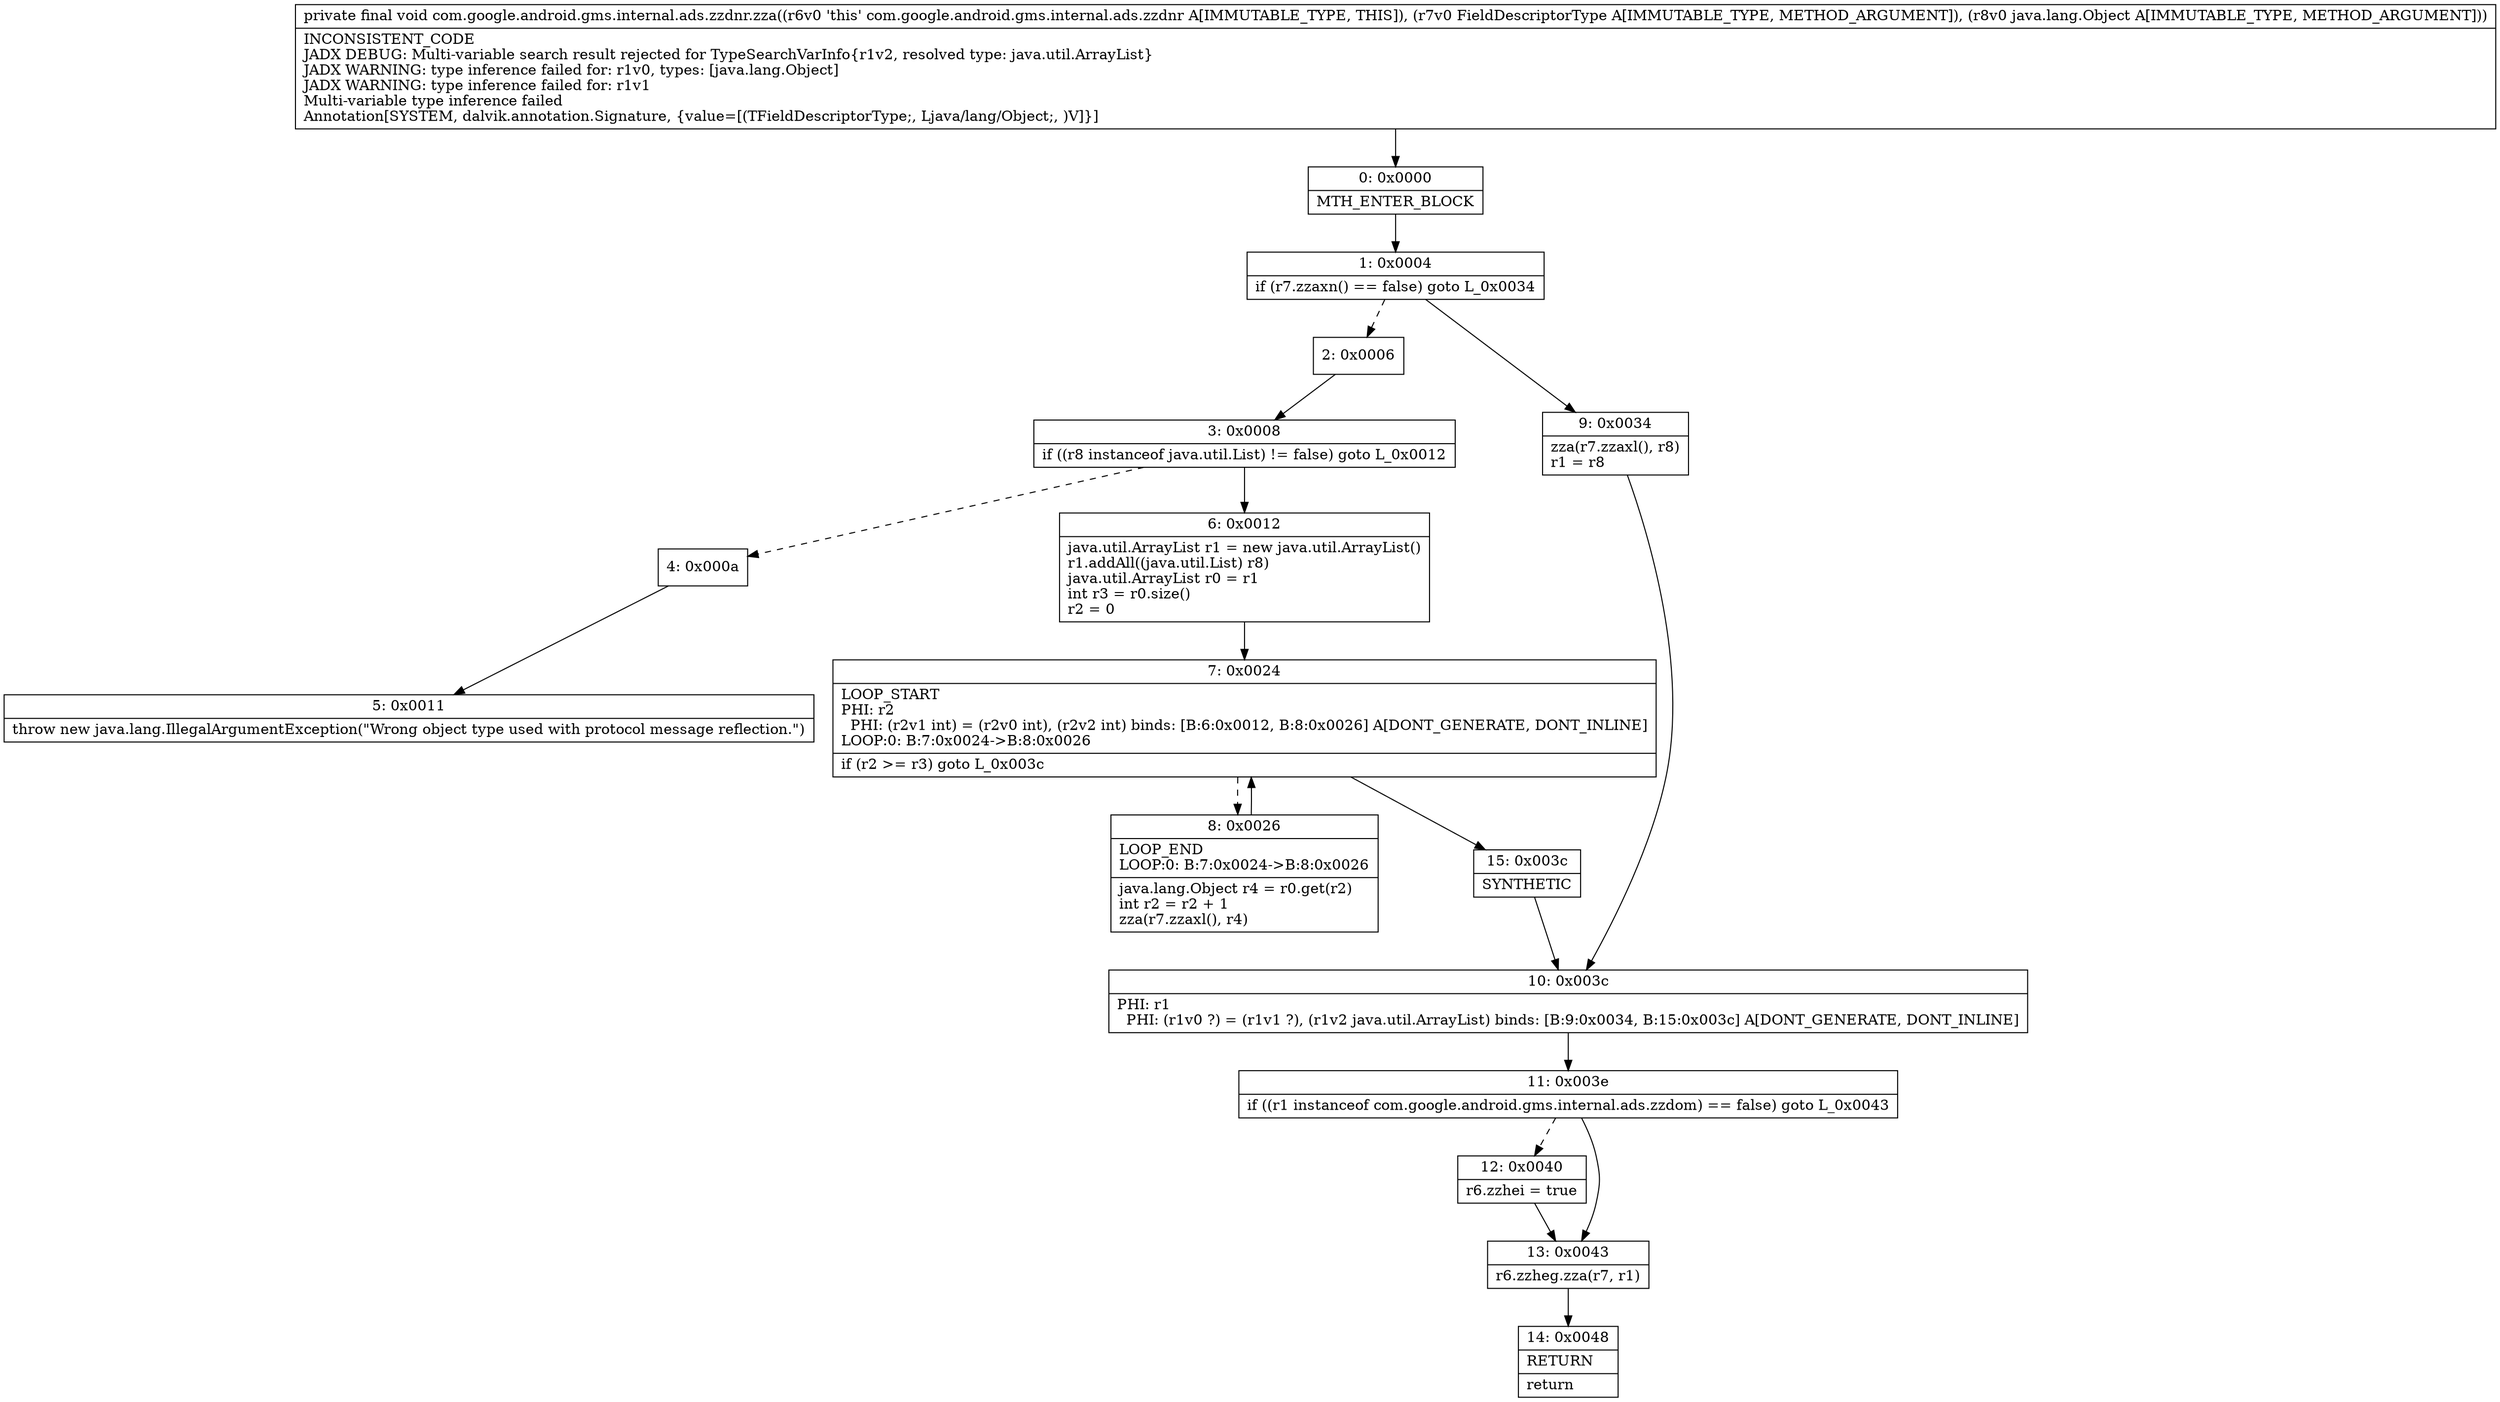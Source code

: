 digraph "CFG forcom.google.android.gms.internal.ads.zzdnr.zza(Lcom\/google\/android\/gms\/internal\/ads\/zzdnt;Ljava\/lang\/Object;)V" {
Node_0 [shape=record,label="{0\:\ 0x0000|MTH_ENTER_BLOCK\l}"];
Node_1 [shape=record,label="{1\:\ 0x0004|if (r7.zzaxn() == false) goto L_0x0034\l}"];
Node_2 [shape=record,label="{2\:\ 0x0006}"];
Node_3 [shape=record,label="{3\:\ 0x0008|if ((r8 instanceof java.util.List) != false) goto L_0x0012\l}"];
Node_4 [shape=record,label="{4\:\ 0x000a}"];
Node_5 [shape=record,label="{5\:\ 0x0011|throw new java.lang.IllegalArgumentException(\"Wrong object type used with protocol message reflection.\")\l}"];
Node_6 [shape=record,label="{6\:\ 0x0012|java.util.ArrayList r1 = new java.util.ArrayList()\lr1.addAll((java.util.List) r8)\ljava.util.ArrayList r0 = r1\lint r3 = r0.size()\lr2 = 0\l}"];
Node_7 [shape=record,label="{7\:\ 0x0024|LOOP_START\lPHI: r2 \l  PHI: (r2v1 int) = (r2v0 int), (r2v2 int) binds: [B:6:0x0012, B:8:0x0026] A[DONT_GENERATE, DONT_INLINE]\lLOOP:0: B:7:0x0024\-\>B:8:0x0026\l|if (r2 \>= r3) goto L_0x003c\l}"];
Node_8 [shape=record,label="{8\:\ 0x0026|LOOP_END\lLOOP:0: B:7:0x0024\-\>B:8:0x0026\l|java.lang.Object r4 = r0.get(r2)\lint r2 = r2 + 1\lzza(r7.zzaxl(), r4)\l}"];
Node_9 [shape=record,label="{9\:\ 0x0034|zza(r7.zzaxl(), r8)\lr1 = r8\l}"];
Node_10 [shape=record,label="{10\:\ 0x003c|PHI: r1 \l  PHI: (r1v0 ?) = (r1v1 ?), (r1v2 java.util.ArrayList) binds: [B:9:0x0034, B:15:0x003c] A[DONT_GENERATE, DONT_INLINE]\l}"];
Node_11 [shape=record,label="{11\:\ 0x003e|if ((r1 instanceof com.google.android.gms.internal.ads.zzdom) == false) goto L_0x0043\l}"];
Node_12 [shape=record,label="{12\:\ 0x0040|r6.zzhei = true\l}"];
Node_13 [shape=record,label="{13\:\ 0x0043|r6.zzheg.zza(r7, r1)\l}"];
Node_14 [shape=record,label="{14\:\ 0x0048|RETURN\l|return\l}"];
Node_15 [shape=record,label="{15\:\ 0x003c|SYNTHETIC\l}"];
MethodNode[shape=record,label="{private final void com.google.android.gms.internal.ads.zzdnr.zza((r6v0 'this' com.google.android.gms.internal.ads.zzdnr A[IMMUTABLE_TYPE, THIS]), (r7v0 FieldDescriptorType A[IMMUTABLE_TYPE, METHOD_ARGUMENT]), (r8v0 java.lang.Object A[IMMUTABLE_TYPE, METHOD_ARGUMENT]))  | INCONSISTENT_CODE\lJADX DEBUG: Multi\-variable search result rejected for TypeSearchVarInfo\{r1v2, resolved type: java.util.ArrayList\}\lJADX WARNING: type inference failed for: r1v0, types: [java.lang.Object]\lJADX WARNING: type inference failed for: r1v1\lMulti\-variable type inference failed\lAnnotation[SYSTEM, dalvik.annotation.Signature, \{value=[(TFieldDescriptorType;, Ljava\/lang\/Object;, )V]\}]\l}"];
MethodNode -> Node_0;
Node_0 -> Node_1;
Node_1 -> Node_2[style=dashed];
Node_1 -> Node_9;
Node_2 -> Node_3;
Node_3 -> Node_4[style=dashed];
Node_3 -> Node_6;
Node_4 -> Node_5;
Node_6 -> Node_7;
Node_7 -> Node_8[style=dashed];
Node_7 -> Node_15;
Node_8 -> Node_7;
Node_9 -> Node_10;
Node_10 -> Node_11;
Node_11 -> Node_12[style=dashed];
Node_11 -> Node_13;
Node_12 -> Node_13;
Node_13 -> Node_14;
Node_15 -> Node_10;
}

